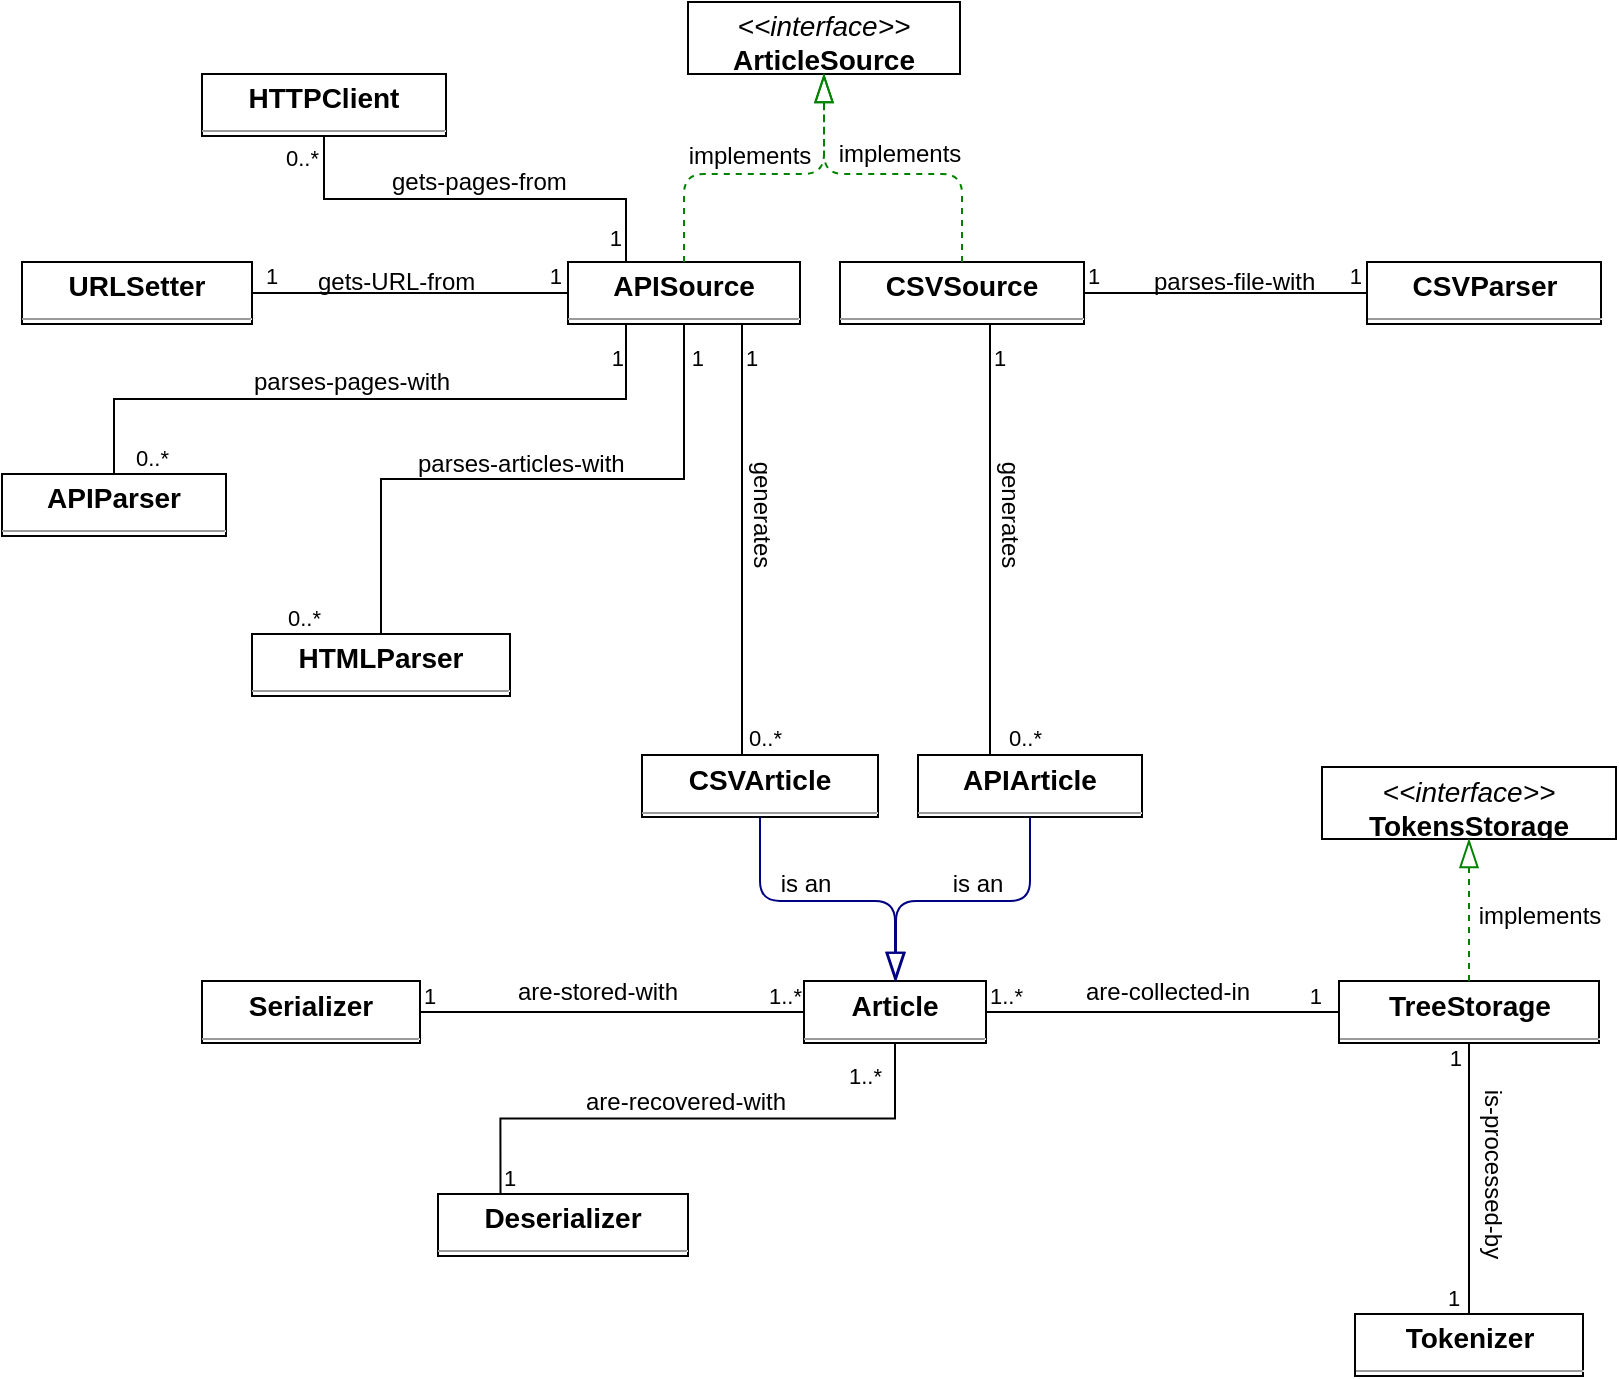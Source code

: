 <mxfile version="21.2.8" type="device">
  <diagram id="H3Rc5xidPyoBvv4M6Mv6" name="Pagina-1">
    <mxGraphModel dx="1501" dy="1421" grid="1" gridSize="10" guides="1" tooltips="1" connect="1" arrows="1" fold="1" page="0" pageScale="1" pageWidth="827" pageHeight="1169" background="none" math="0" shadow="0">
      <root>
        <mxCell id="0" />
        <mxCell id="1" parent="0" />
        <mxCell id="node12" value="&lt;p style=&quot;margin:0px;margin-top:4px;text-align:center;&quot;&gt;&lt;b&gt;APIArticle&lt;/b&gt;&lt;/p&gt;&lt;hr size=&quot;1&quot;/&gt;" style="verticalAlign=top;align=left;overflow=fill;fontSize=14;fontFamily=Helvetica;html=1;rounded=0;shadow=0;comic=0;labelBackgroundColor=none;strokeWidth=1;" parent="1" vertex="1">
          <mxGeometry x="78" y="310.5" width="112" height="31" as="geometry" />
        </mxCell>
        <mxCell id="node3" value="&lt;p style=&quot;margin:0px;margin-top:4px;text-align:center;&quot;&gt;&lt;b&gt;APIParser&lt;/b&gt;&lt;/p&gt;&lt;hr size=&quot;1&quot;/&gt;" style="verticalAlign=top;align=left;overflow=fill;fontSize=14;fontFamily=Helvetica;html=1;rounded=0;shadow=0;comic=0;labelBackgroundColor=none;strokeWidth=1;" parent="1" vertex="1">
          <mxGeometry x="-380" y="170" width="112" height="31" as="geometry" />
        </mxCell>
        <mxCell id="node5" value="&lt;p style=&quot;margin:0px;margin-top:4px;text-align:center;&quot;&gt;&lt;b&gt;APISource&lt;/b&gt;&lt;/p&gt;&lt;hr size=&quot;1&quot;/&gt;" style="verticalAlign=top;align=left;overflow=fill;fontSize=14;fontFamily=Helvetica;html=1;rounded=0;shadow=0;comic=0;labelBackgroundColor=none;strokeWidth=1;" parent="1" vertex="1">
          <mxGeometry x="-97" y="64" width="116" height="31" as="geometry" />
        </mxCell>
        <mxCell id="node15" value="&lt;p style=&quot;margin:0px;margin-top:4px;text-align:center;&quot;&gt;&lt;b&gt;Article&lt;/b&gt;&lt;/p&gt;&lt;hr size=&quot;1&quot;/&gt;" style="verticalAlign=top;align=left;overflow=fill;fontSize=14;fontFamily=Helvetica;html=1;rounded=0;shadow=0;comic=0;labelBackgroundColor=none;strokeWidth=1;" parent="1" vertex="1">
          <mxGeometry x="21" y="423.5" width="91" height="31" as="geometry" />
        </mxCell>
        <mxCell id="node4" value="&lt;p style=&quot;margin:0px;margin-top:4px;text-align:center;&quot;&gt;&lt;i&gt;&amp;lt;&amp;lt;interface&amp;gt;&amp;gt;&lt;/i&gt;&lt;br/&gt;&lt;b&gt;ArticleSource&lt;/b&gt;&lt;/p&gt;&lt;hr size=&quot;1&quot;/&gt;" style="verticalAlign=top;align=left;overflow=fill;fontSize=14;fontFamily=Helvetica;html=1;rounded=0;shadow=0;comic=0;labelBackgroundColor=none;strokeWidth=1;" parent="1" vertex="1">
          <mxGeometry x="-37" y="-66" width="136" height="36" as="geometry" />
        </mxCell>
        <mxCell id="node9" value="&lt;p style=&quot;margin:0px;margin-top:4px;text-align:center;&quot;&gt;&lt;b&gt;CSVArticle&lt;/b&gt;&lt;/p&gt;&lt;hr size=&quot;1&quot;/&gt;" style="verticalAlign=top;align=left;overflow=fill;fontSize=14;fontFamily=Helvetica;html=1;rounded=0;shadow=0;comic=0;labelBackgroundColor=none;strokeWidth=1;" parent="1" vertex="1">
          <mxGeometry x="-60" y="310.5" width="118" height="31" as="geometry" />
        </mxCell>
        <mxCell id="node10" value="&lt;p style=&quot;margin:0px;margin-top:4px;text-align:center;&quot;&gt;&lt;b&gt;CSVParser&lt;/b&gt;&lt;/p&gt;&lt;hr size=&quot;1&quot;/&gt;" style="verticalAlign=top;align=left;overflow=fill;fontSize=14;fontFamily=Helvetica;html=1;rounded=0;shadow=0;comic=0;labelBackgroundColor=none;strokeWidth=1;" parent="1" vertex="1">
          <mxGeometry x="302.5" y="64" width="117" height="31" as="geometry" />
        </mxCell>
        <mxCell id="node17" value="&lt;p style=&quot;margin:0px;margin-top:4px;text-align:center;&quot;&gt;&lt;b&gt;CSVSource&lt;/b&gt;&lt;/p&gt;&lt;hr size=&quot;1&quot;/&gt;" style="verticalAlign=top;align=left;overflow=fill;fontSize=14;fontFamily=Helvetica;html=1;rounded=0;shadow=0;comic=0;labelBackgroundColor=none;strokeWidth=1;" parent="1" vertex="1">
          <mxGeometry x="39" y="64" width="122" height="31" as="geometry" />
        </mxCell>
        <mxCell id="node16" value="&lt;p style=&quot;margin:0px;margin-top:4px;text-align:center;&quot;&gt;&lt;b&gt;Deserializer&lt;/b&gt;&lt;/p&gt;&lt;hr size=&quot;1&quot;/&gt;" style="verticalAlign=top;align=left;overflow=fill;fontSize=14;fontFamily=Helvetica;html=1;rounded=0;shadow=0;comic=0;labelBackgroundColor=none;strokeWidth=1;" parent="1" vertex="1">
          <mxGeometry x="-162" y="530" width="125" height="31" as="geometry" />
        </mxCell>
        <mxCell id="node7" value="&lt;p style=&quot;margin:0px;margin-top:4px;text-align:center;&quot;&gt;&lt;b&gt;HTMLParser&lt;/b&gt;&lt;/p&gt;&lt;hr size=&quot;1&quot;/&gt;" style="verticalAlign=top;align=left;overflow=fill;fontSize=14;fontFamily=Helvetica;html=1;rounded=0;shadow=0;comic=0;labelBackgroundColor=none;strokeWidth=1;" parent="1" vertex="1">
          <mxGeometry x="-255" y="250" width="129" height="31" as="geometry" />
        </mxCell>
        <mxCell id="node8" value="&lt;p style=&quot;margin:0px;margin-top:4px;text-align:center;&quot;&gt;&lt;b&gt;HTTPClient&lt;/b&gt;&lt;/p&gt;&lt;hr size=&quot;1&quot;/&gt;" style="verticalAlign=top;align=left;overflow=fill;fontSize=14;fontFamily=Helvetica;html=1;rounded=0;shadow=0;comic=0;labelBackgroundColor=none;strokeWidth=1;" parent="1" vertex="1">
          <mxGeometry x="-280" y="-30" width="122" height="31" as="geometry" />
        </mxCell>
        <mxCell id="node11" value="&lt;p style=&quot;margin:0px;margin-top:4px;text-align:center;&quot;&gt;&lt;b&gt;Serializer&lt;/b&gt;&lt;/p&gt;&lt;hr size=&quot;1&quot;/&gt;" style="verticalAlign=top;align=left;overflow=fill;fontSize=14;fontFamily=Helvetica;html=1;rounded=0;shadow=0;comic=0;labelBackgroundColor=none;strokeWidth=1;" parent="1" vertex="1">
          <mxGeometry x="-280" y="423.5" width="109" height="31" as="geometry" />
        </mxCell>
        <mxCell id="node6" value="&lt;p style=&quot;margin:0px;margin-top:4px;text-align:center;&quot;&gt;&lt;b&gt;Tokenizer&lt;/b&gt;&lt;/p&gt;&lt;hr size=&quot;1&quot;/&gt;" style="verticalAlign=top;align=left;overflow=fill;fontSize=14;fontFamily=Helvetica;html=1;rounded=0;shadow=0;comic=0;labelBackgroundColor=none;strokeWidth=1;" parent="1" vertex="1">
          <mxGeometry x="296.5" y="590" width="114" height="31" as="geometry" />
        </mxCell>
        <mxCell id="node13" value="&lt;p style=&quot;margin:0px;margin-top:4px;text-align:center;&quot;&gt;&lt;i&gt;&amp;lt;&amp;lt;interface&amp;gt;&amp;gt;&lt;/i&gt;&lt;br/&gt;&lt;b&gt;TokensStorage&lt;/b&gt;&lt;/p&gt;&lt;hr size=&quot;1&quot;/&gt;" style="verticalAlign=top;align=left;overflow=fill;fontSize=14;fontFamily=Helvetica;html=1;rounded=0;shadow=0;comic=0;labelBackgroundColor=none;strokeWidth=1;" parent="1" vertex="1">
          <mxGeometry x="280" y="316.5" width="147" height="36" as="geometry" />
        </mxCell>
        <mxCell id="node14" value="&lt;p style=&quot;margin:0px;margin-top:4px;text-align:center;&quot;&gt;&lt;b&gt;TreeStorage&lt;/b&gt;&lt;/p&gt;&lt;hr size=&quot;1&quot;/&gt;" style="verticalAlign=top;align=left;overflow=fill;fontSize=14;fontFamily=Helvetica;html=1;rounded=0;shadow=0;comic=0;labelBackgroundColor=none;strokeWidth=1;" parent="1" vertex="1">
          <mxGeometry x="288.5" y="423.5" width="130" height="31" as="geometry" />
        </mxCell>
        <mxCell id="node0" value="&lt;p style=&quot;margin:0px;margin-top:4px;text-align:center;&quot;&gt;&lt;b&gt;URLSetter&lt;/b&gt;&lt;/p&gt;&lt;hr size=&quot;1&quot;/&gt;" style="verticalAlign=top;align=left;overflow=fill;fontSize=14;fontFamily=Helvetica;html=1;rounded=0;shadow=0;comic=0;labelBackgroundColor=none;strokeWidth=1;" parent="1" vertex="1">
          <mxGeometry x="-370" y="64" width="115" height="31" as="geometry" />
        </mxCell>
        <mxCell id="edge4" value="" style="html=1;rounded=1;edgeStyle=orthogonalEdgeStyle;dashed=0;startArrow=none;endArrow=blockThin;endSize=12;strokeColor=#000082;exitX=0.5;exitY=1;exitDx=0;exitDy=0;endFill=0;" parent="1" source="node12" edge="1">
          <mxGeometry width="50" height="50" relative="1" as="geometry">
            <Array as="points">
              <mxPoint x="134" y="383.5" />
              <mxPoint x="67" y="383.5" />
            </Array>
            <mxPoint x="67" y="423.5" as="targetPoint" />
          </mxGeometry>
        </mxCell>
        <mxCell id="edge0" value="" style="html=1;rounded=1;edgeStyle=orthogonalEdgeStyle;dashed=1;startArrow=none;endArrow=blockThin;endSize=12;strokeColor=#008200;exitX=0.500;exitY=0.002;exitDx=0;exitDy=0;endFill=0;" parent="1" source="node5" edge="1">
          <mxGeometry width="50" height="50" relative="1" as="geometry">
            <Array as="points">
              <mxPoint x="-39" y="20" />
              <mxPoint x="31" y="20" />
              <mxPoint x="31" y="-10" />
            </Array>
            <mxPoint x="31" y="-30" as="targetPoint" />
          </mxGeometry>
        </mxCell>
        <mxCell id="edge1" value="" style="html=1;rounded=1;edgeStyle=orthogonalEdgeStyle;dashed=0;startArrow=none;endArrow=blockThin;endSize=12;strokeColor=#000082;exitX=0.5;exitY=1;exitDx=0;exitDy=0;entryX=0.5;entryY=0;entryDx=0;entryDy=0;endFill=0;" parent="1" source="node9" target="node15" edge="1">
          <mxGeometry width="50" height="50" relative="1" as="geometry">
            <Array as="points">
              <mxPoint x="-1" y="383.5" />
              <mxPoint x="67" y="383.5" />
            </Array>
          </mxGeometry>
        </mxCell>
        <mxCell id="edge2" value="" style="html=1;rounded=1;edgeStyle=orthogonalEdgeStyle;dashed=1;startArrow=none;endArrow=blockThin;endSize=12;strokeColor=#008200;exitX=0.500;exitY=0.002;exitDx=0;exitDy=0;endFill=0;" parent="1" source="node17" edge="1">
          <mxGeometry width="50" height="50" relative="1" as="geometry">
            <Array as="points">
              <mxPoint x="100" y="20" />
              <mxPoint x="31" y="20" />
              <mxPoint x="31" />
            </Array>
            <mxPoint x="31" y="-30" as="targetPoint" />
          </mxGeometry>
        </mxCell>
        <mxCell id="edge3" value="" style="html=1;rounded=1;edgeStyle=orthogonalEdgeStyle;dashed=1;startArrow=none;endArrow=blockThin;endSize=12;strokeColor=#008200;exitX=0.500;exitY=0.002;exitDx=0;exitDy=0;entryX=0.500;entryY=1.002;entryDx=0;entryDy=0;endFill=0;" parent="1" source="node14" target="node13" edge="1">
          <mxGeometry width="50" height="50" relative="1" as="geometry">
            <Array as="points" />
          </mxGeometry>
        </mxCell>
        <mxCell id="RuJHTTD1aHRAg2Q4-gnr-3" value="is an" style="text;html=1;strokeColor=none;fillColor=none;align=center;verticalAlign=middle;whiteSpace=wrap;rounded=0;" vertex="1" parent="1">
          <mxGeometry x="7" y="364.5" width="30" height="20" as="geometry" />
        </mxCell>
        <mxCell id="RuJHTTD1aHRAg2Q4-gnr-5" value="is an" style="text;html=1;strokeColor=none;fillColor=none;align=center;verticalAlign=middle;whiteSpace=wrap;rounded=0;" vertex="1" parent="1">
          <mxGeometry x="93" y="364.5" width="30" height="20" as="geometry" />
        </mxCell>
        <mxCell id="RuJHTTD1aHRAg2Q4-gnr-7" value="implements" style="text;html=1;strokeColor=none;fillColor=none;align=center;verticalAlign=middle;whiteSpace=wrap;rounded=0;" vertex="1" parent="1">
          <mxGeometry x="-36" y="1" width="60" height="20" as="geometry" />
        </mxCell>
        <mxCell id="RuJHTTD1aHRAg2Q4-gnr-8" value="implements" style="text;html=1;strokeColor=none;fillColor=none;align=center;verticalAlign=middle;whiteSpace=wrap;rounded=0;" vertex="1" parent="1">
          <mxGeometry x="39" width="60" height="20" as="geometry" />
        </mxCell>
        <mxCell id="RuJHTTD1aHRAg2Q4-gnr-9" value="implements" style="text;html=1;strokeColor=none;fillColor=none;align=center;verticalAlign=middle;whiteSpace=wrap;rounded=0;" vertex="1" parent="1">
          <mxGeometry x="358.5" y="380.5" width="60" height="20" as="geometry" />
        </mxCell>
        <mxCell id="RuJHTTD1aHRAg2Q4-gnr-11" value="" style="endArrow=none;html=1;edgeStyle=orthogonalEdgeStyle;rounded=0;exitX=0.5;exitY=1;exitDx=0;exitDy=0;entryX=0.25;entryY=0;entryDx=0;entryDy=0;" edge="1" parent="1" source="node8" target="node5">
          <mxGeometry relative="1" as="geometry">
            <mxPoint x="-210" y="100" as="sourcePoint" />
            <mxPoint x="-50" y="100" as="targetPoint" />
          </mxGeometry>
        </mxCell>
        <mxCell id="RuJHTTD1aHRAg2Q4-gnr-12" value="0..*" style="edgeLabel;resizable=0;html=1;align=left;verticalAlign=bottom;" connectable="0" vertex="1" parent="RuJHTTD1aHRAg2Q4-gnr-11">
          <mxGeometry x="-1" relative="1" as="geometry">
            <mxPoint x="-21" y="19" as="offset" />
          </mxGeometry>
        </mxCell>
        <mxCell id="RuJHTTD1aHRAg2Q4-gnr-13" value="1" style="edgeLabel;resizable=0;html=1;align=right;verticalAlign=bottom;" connectable="0" vertex="1" parent="RuJHTTD1aHRAg2Q4-gnr-11">
          <mxGeometry x="1" relative="1" as="geometry">
            <mxPoint x="-2" y="-4" as="offset" />
          </mxGeometry>
        </mxCell>
        <mxCell id="RuJHTTD1aHRAg2Q4-gnr-16" value="gets-pages-from" style="text;strokeColor=none;fillColor=none;align=left;verticalAlign=top;spacingLeft=4;spacingRight=4;overflow=hidden;rotatable=0;points=[[0,0.5],[1,0.5]];portConstraint=eastwest;whiteSpace=wrap;html=1;" vertex="1" parent="1">
          <mxGeometry x="-191" y="10" width="111" height="26" as="geometry" />
        </mxCell>
        <mxCell id="RuJHTTD1aHRAg2Q4-gnr-21" value="" style="endArrow=none;html=1;edgeStyle=orthogonalEdgeStyle;rounded=0;entryX=0;entryY=0.5;entryDx=0;entryDy=0;exitX=1;exitY=0.5;exitDx=0;exitDy=0;" edge="1" parent="1" source="node0" target="node5">
          <mxGeometry relative="1" as="geometry">
            <mxPoint x="-240" y="80" as="sourcePoint" />
            <mxPoint x="-100" y="79" as="targetPoint" />
          </mxGeometry>
        </mxCell>
        <mxCell id="RuJHTTD1aHRAg2Q4-gnr-22" value="1" style="edgeLabel;resizable=0;html=1;align=left;verticalAlign=bottom;" connectable="0" vertex="1" parent="RuJHTTD1aHRAg2Q4-gnr-21">
          <mxGeometry x="-1" relative="1" as="geometry">
            <mxPoint x="5" as="offset" />
          </mxGeometry>
        </mxCell>
        <mxCell id="RuJHTTD1aHRAg2Q4-gnr-23" value="1" style="edgeLabel;resizable=0;html=1;align=right;verticalAlign=bottom;" connectable="0" vertex="1" parent="RuJHTTD1aHRAg2Q4-gnr-21">
          <mxGeometry x="1" relative="1" as="geometry">
            <mxPoint x="-3" as="offset" />
          </mxGeometry>
        </mxCell>
        <mxCell id="RuJHTTD1aHRAg2Q4-gnr-24" value="gets-URL-from" style="text;strokeColor=none;fillColor=none;align=left;verticalAlign=top;spacingLeft=4;spacingRight=4;overflow=hidden;rotatable=0;points=[[0,0.5],[1,0.5]];portConstraint=eastwest;whiteSpace=wrap;html=1;" vertex="1" parent="1">
          <mxGeometry x="-228" y="60" width="100" height="26" as="geometry" />
        </mxCell>
        <mxCell id="RuJHTTD1aHRAg2Q4-gnr-25" value="" style="endArrow=none;html=1;edgeStyle=orthogonalEdgeStyle;rounded=0;exitX=0.5;exitY=0;exitDx=0;exitDy=0;entryX=0.25;entryY=1;entryDx=0;entryDy=0;" edge="1" parent="1" source="node3" target="node5">
          <mxGeometry relative="1" as="geometry">
            <mxPoint x="-250" y="140" as="sourcePoint" />
            <mxPoint x="-90" y="140" as="targetPoint" />
          </mxGeometry>
        </mxCell>
        <mxCell id="RuJHTTD1aHRAg2Q4-gnr-26" value="0..*" style="edgeLabel;resizable=0;html=1;align=left;verticalAlign=bottom;" connectable="0" vertex="1" parent="RuJHTTD1aHRAg2Q4-gnr-25">
          <mxGeometry x="-1" relative="1" as="geometry">
            <mxPoint x="9" as="offset" />
          </mxGeometry>
        </mxCell>
        <mxCell id="RuJHTTD1aHRAg2Q4-gnr-27" value="1" style="edgeLabel;resizable=0;html=1;align=right;verticalAlign=bottom;" connectable="0" vertex="1" parent="RuJHTTD1aHRAg2Q4-gnr-25">
          <mxGeometry x="1" relative="1" as="geometry">
            <mxPoint x="-1" y="25" as="offset" />
          </mxGeometry>
        </mxCell>
        <mxCell id="RuJHTTD1aHRAg2Q4-gnr-28" value="parses-pages-with" style="text;strokeColor=none;fillColor=none;align=left;verticalAlign=top;spacingLeft=4;spacingRight=4;overflow=hidden;rotatable=0;points=[[0,0.5],[1,0.5]];portConstraint=eastwest;whiteSpace=wrap;html=1;" vertex="1" parent="1">
          <mxGeometry x="-260" y="110" width="111" height="26" as="geometry" />
        </mxCell>
        <mxCell id="RuJHTTD1aHRAg2Q4-gnr-32" value="" style="endArrow=none;html=1;edgeStyle=orthogonalEdgeStyle;rounded=0;exitX=0.5;exitY=0;exitDx=0;exitDy=0;entryX=0.5;entryY=1;entryDx=0;entryDy=0;" edge="1" parent="1" source="node7" target="node5">
          <mxGeometry relative="1" as="geometry">
            <mxPoint x="-90" y="160" as="sourcePoint" />
            <mxPoint x="70" y="160" as="targetPoint" />
          </mxGeometry>
        </mxCell>
        <mxCell id="RuJHTTD1aHRAg2Q4-gnr-33" value="0..*" style="edgeLabel;resizable=0;html=1;align=left;verticalAlign=bottom;" connectable="0" vertex="1" parent="RuJHTTD1aHRAg2Q4-gnr-32">
          <mxGeometry x="-1" relative="1" as="geometry">
            <mxPoint x="-49" as="offset" />
          </mxGeometry>
        </mxCell>
        <mxCell id="RuJHTTD1aHRAg2Q4-gnr-34" value="1" style="edgeLabel;resizable=0;html=1;align=right;verticalAlign=bottom;" connectable="0" vertex="1" parent="RuJHTTD1aHRAg2Q4-gnr-32">
          <mxGeometry x="1" relative="1" as="geometry">
            <mxPoint x="10" y="25" as="offset" />
          </mxGeometry>
        </mxCell>
        <mxCell id="RuJHTTD1aHRAg2Q4-gnr-35" value="parses-articles-with" style="text;strokeColor=none;fillColor=none;align=left;verticalAlign=top;spacingLeft=4;spacingRight=4;overflow=hidden;rotatable=0;points=[[0,0.5],[1,0.5]];portConstraint=eastwest;whiteSpace=wrap;html=1;" vertex="1" parent="1">
          <mxGeometry x="-178" y="151" width="120" height="26" as="geometry" />
        </mxCell>
        <mxCell id="RuJHTTD1aHRAg2Q4-gnr-36" value="" style="endArrow=none;html=1;edgeStyle=orthogonalEdgeStyle;rounded=0;exitX=1;exitY=0.5;exitDx=0;exitDy=0;entryX=0;entryY=0.5;entryDx=0;entryDy=0;" edge="1" parent="1" source="node17" target="node10">
          <mxGeometry relative="1" as="geometry">
            <mxPoint x="161" y="130" as="sourcePoint" />
            <mxPoint x="321" y="130" as="targetPoint" />
          </mxGeometry>
        </mxCell>
        <mxCell id="RuJHTTD1aHRAg2Q4-gnr-37" value="1" style="edgeLabel;resizable=0;html=1;align=left;verticalAlign=bottom;" connectable="0" vertex="1" parent="RuJHTTD1aHRAg2Q4-gnr-36">
          <mxGeometry x="-1" relative="1" as="geometry" />
        </mxCell>
        <mxCell id="RuJHTTD1aHRAg2Q4-gnr-38" value="1" style="edgeLabel;resizable=0;html=1;align=right;verticalAlign=bottom;" connectable="0" vertex="1" parent="RuJHTTD1aHRAg2Q4-gnr-36">
          <mxGeometry x="1" relative="1" as="geometry">
            <mxPoint x="-2" as="offset" />
          </mxGeometry>
        </mxCell>
        <mxCell id="RuJHTTD1aHRAg2Q4-gnr-39" value="parses-file-with" style="text;strokeColor=none;fillColor=none;align=left;verticalAlign=top;spacingLeft=4;spacingRight=4;overflow=hidden;rotatable=0;points=[[0,0.5],[1,0.5]];portConstraint=eastwest;whiteSpace=wrap;html=1;" vertex="1" parent="1">
          <mxGeometry x="190" y="60" width="100" height="26" as="geometry" />
        </mxCell>
        <mxCell id="RuJHTTD1aHRAg2Q4-gnr-47" value="" style="endArrow=none;html=1;edgeStyle=orthogonalEdgeStyle;rounded=0;exitX=0.75;exitY=1;exitDx=0;exitDy=0;entryX=0.25;entryY=0;entryDx=0;entryDy=0;" edge="1" parent="1" source="node5" target="node9">
          <mxGeometry relative="1" as="geometry">
            <mxPoint x="-1.31" y="100" as="sourcePoint" />
            <mxPoint x="-1.31" y="296" as="targetPoint" />
            <Array as="points">
              <mxPoint x="-10" y="310" />
            </Array>
          </mxGeometry>
        </mxCell>
        <mxCell id="RuJHTTD1aHRAg2Q4-gnr-48" value="&lt;font style=&quot;font-size: 11px;&quot;&gt;1&lt;/font&gt;" style="edgeLabel;resizable=0;html=1;align=left;verticalAlign=bottom;" connectable="0" vertex="1" parent="RuJHTTD1aHRAg2Q4-gnr-47">
          <mxGeometry x="-1" relative="1" as="geometry">
            <mxPoint y="25" as="offset" />
          </mxGeometry>
        </mxCell>
        <mxCell id="RuJHTTD1aHRAg2Q4-gnr-49" value="&lt;font style=&quot;font-size: 11px;&quot;&gt;0..*&lt;/font&gt;" style="edgeLabel;resizable=0;html=1;align=right;verticalAlign=bottom;" connectable="0" vertex="1" parent="RuJHTTD1aHRAg2Q4-gnr-47">
          <mxGeometry x="1" relative="1" as="geometry">
            <mxPoint x="41" as="offset" />
          </mxGeometry>
        </mxCell>
        <mxCell id="RuJHTTD1aHRAg2Q4-gnr-52" value="&lt;span style=&quot;font-weight: normal;&quot;&gt;&lt;font style=&quot;font-size: 12px;&quot;&gt;generates&lt;/font&gt;&lt;/span&gt;" style="text;strokeColor=none;fillColor=none;html=1;fontSize=24;fontStyle=1;verticalAlign=middle;align=center;rotation=90;" vertex="1" parent="1">
          <mxGeometry x="-31" y="180" width="70" height="20" as="geometry" />
        </mxCell>
        <mxCell id="RuJHTTD1aHRAg2Q4-gnr-57" value="" style="endArrow=none;html=1;edgeStyle=orthogonalEdgeStyle;rounded=0;exitX=0.75;exitY=1;exitDx=0;exitDy=0;" edge="1" parent="1">
          <mxGeometry relative="1" as="geometry">
            <mxPoint x="114" y="95" as="sourcePoint" />
            <mxPoint x="114" y="310" as="targetPoint" />
            <Array as="points">
              <mxPoint x="114" y="300" />
            </Array>
          </mxGeometry>
        </mxCell>
        <mxCell id="RuJHTTD1aHRAg2Q4-gnr-58" value="&lt;font style=&quot;font-size: 11px;&quot;&gt;1&lt;/font&gt;" style="edgeLabel;resizable=0;html=1;align=left;verticalAlign=bottom;" connectable="0" vertex="1" parent="RuJHTTD1aHRAg2Q4-gnr-57">
          <mxGeometry x="-1" relative="1" as="geometry">
            <mxPoint y="25" as="offset" />
          </mxGeometry>
        </mxCell>
        <mxCell id="RuJHTTD1aHRAg2Q4-gnr-59" value="&lt;font style=&quot;font-size: 11px;&quot;&gt;0..*&lt;/font&gt;" style="edgeLabel;resizable=0;html=1;align=right;verticalAlign=bottom;" connectable="0" vertex="1" parent="RuJHTTD1aHRAg2Q4-gnr-57">
          <mxGeometry x="1" relative="1" as="geometry">
            <mxPoint x="26" as="offset" />
          </mxGeometry>
        </mxCell>
        <mxCell id="RuJHTTD1aHRAg2Q4-gnr-60" value="&lt;span style=&quot;font-weight: normal;&quot;&gt;&lt;font style=&quot;font-size: 12px;&quot;&gt;generates&lt;/font&gt;&lt;/span&gt;" style="text;strokeColor=none;fillColor=none;html=1;fontSize=24;fontStyle=1;verticalAlign=middle;align=center;rotation=90;" vertex="1" parent="1">
          <mxGeometry x="93" y="180" width="70" height="20" as="geometry" />
        </mxCell>
        <mxCell id="RuJHTTD1aHRAg2Q4-gnr-61" value="" style="endArrow=none;html=1;edgeStyle=orthogonalEdgeStyle;rounded=0;exitX=1;exitY=0.5;exitDx=0;exitDy=0;entryX=0;entryY=0.5;entryDx=0;entryDy=0;" edge="1" parent="1" source="node11" target="node15">
          <mxGeometry relative="1" as="geometry">
            <mxPoint x="-30" y="390" as="sourcePoint" />
            <mxPoint x="130" y="390" as="targetPoint" />
          </mxGeometry>
        </mxCell>
        <mxCell id="RuJHTTD1aHRAg2Q4-gnr-62" value="1" style="edgeLabel;resizable=0;html=1;align=left;verticalAlign=bottom;" connectable="0" vertex="1" parent="RuJHTTD1aHRAg2Q4-gnr-61">
          <mxGeometry x="-1" relative="1" as="geometry" />
        </mxCell>
        <mxCell id="RuJHTTD1aHRAg2Q4-gnr-63" value="1..*" style="edgeLabel;resizable=0;html=1;align=right;verticalAlign=bottom;" connectable="0" vertex="1" parent="RuJHTTD1aHRAg2Q4-gnr-61">
          <mxGeometry x="1" relative="1" as="geometry">
            <mxPoint x="-1" as="offset" />
          </mxGeometry>
        </mxCell>
        <mxCell id="RuJHTTD1aHRAg2Q4-gnr-64" value="are-stored-with" style="text;strokeColor=none;fillColor=none;align=left;verticalAlign=top;spacingLeft=4;spacingRight=4;overflow=hidden;rotatable=0;points=[[0,0.5],[1,0.5]];portConstraint=eastwest;whiteSpace=wrap;html=1;" vertex="1" parent="1">
          <mxGeometry x="-128" y="415" width="110" height="26" as="geometry" />
        </mxCell>
        <mxCell id="RuJHTTD1aHRAg2Q4-gnr-65" value="" style="endArrow=none;html=1;edgeStyle=orthogonalEdgeStyle;rounded=0;exitX=0.25;exitY=0;exitDx=0;exitDy=0;entryX=0.5;entryY=1;entryDx=0;entryDy=0;" edge="1" parent="1" source="node16" target="node15">
          <mxGeometry relative="1" as="geometry">
            <mxPoint x="-100" y="390" as="sourcePoint" />
            <mxPoint x="60" y="390" as="targetPoint" />
          </mxGeometry>
        </mxCell>
        <mxCell id="RuJHTTD1aHRAg2Q4-gnr-66" value="1" style="edgeLabel;resizable=0;html=1;align=left;verticalAlign=bottom;" connectable="0" vertex="1" parent="RuJHTTD1aHRAg2Q4-gnr-65">
          <mxGeometry x="-1" relative="1" as="geometry" />
        </mxCell>
        <mxCell id="RuJHTTD1aHRAg2Q4-gnr-67" value="1..*" style="edgeLabel;resizable=0;html=1;align=right;verticalAlign=bottom;" connectable="0" vertex="1" parent="RuJHTTD1aHRAg2Q4-gnr-65">
          <mxGeometry x="1" relative="1" as="geometry">
            <mxPoint x="-6" y="25" as="offset" />
          </mxGeometry>
        </mxCell>
        <mxCell id="RuJHTTD1aHRAg2Q4-gnr-68" value="are-recovered-with" style="text;strokeColor=none;fillColor=none;align=left;verticalAlign=top;spacingLeft=4;spacingRight=4;overflow=hidden;rotatable=0;points=[[0,0.5],[1,0.5]];portConstraint=eastwest;whiteSpace=wrap;html=1;" vertex="1" parent="1">
          <mxGeometry x="-94" y="470" width="124" height="26" as="geometry" />
        </mxCell>
        <mxCell id="RuJHTTD1aHRAg2Q4-gnr-69" value="" style="endArrow=none;html=1;edgeStyle=orthogonalEdgeStyle;rounded=0;exitX=1;exitY=0.5;exitDx=0;exitDy=0;entryX=0;entryY=0.5;entryDx=0;entryDy=0;" edge="1" parent="1" source="node15" target="node14">
          <mxGeometry relative="1" as="geometry">
            <mxPoint x="123" y="441" as="sourcePoint" />
            <mxPoint x="283" y="441" as="targetPoint" />
          </mxGeometry>
        </mxCell>
        <mxCell id="RuJHTTD1aHRAg2Q4-gnr-70" value="1..*" style="edgeLabel;resizable=0;html=1;align=left;verticalAlign=bottom;" connectable="0" vertex="1" parent="RuJHTTD1aHRAg2Q4-gnr-69">
          <mxGeometry x="-1" relative="1" as="geometry" />
        </mxCell>
        <mxCell id="RuJHTTD1aHRAg2Q4-gnr-71" value="1" style="edgeLabel;resizable=0;html=1;align=right;verticalAlign=bottom;" connectable="0" vertex="1" parent="RuJHTTD1aHRAg2Q4-gnr-69">
          <mxGeometry x="1" relative="1" as="geometry">
            <mxPoint x="-8" as="offset" />
          </mxGeometry>
        </mxCell>
        <mxCell id="RuJHTTD1aHRAg2Q4-gnr-72" value="are-collected-in" style="text;strokeColor=none;fillColor=none;align=left;verticalAlign=top;spacingLeft=4;spacingRight=4;overflow=hidden;rotatable=0;points=[[0,0.5],[1,0.5]];portConstraint=eastwest;whiteSpace=wrap;html=1;" vertex="1" parent="1">
          <mxGeometry x="156" y="415" width="124" height="26" as="geometry" />
        </mxCell>
        <mxCell id="RuJHTTD1aHRAg2Q4-gnr-73" value="" style="endArrow=none;html=1;edgeStyle=orthogonalEdgeStyle;rounded=0;exitX=0.5;exitY=0;exitDx=0;exitDy=0;entryX=0.5;entryY=1;entryDx=0;entryDy=0;" edge="1" parent="1" source="node6" target="node14">
          <mxGeometry relative="1" as="geometry">
            <mxPoint x="190" y="490" as="sourcePoint" />
            <mxPoint x="350" y="490" as="targetPoint" />
          </mxGeometry>
        </mxCell>
        <mxCell id="RuJHTTD1aHRAg2Q4-gnr-74" value="1" style="edgeLabel;resizable=0;html=1;align=left;verticalAlign=bottom;" connectable="0" vertex="1" parent="RuJHTTD1aHRAg2Q4-gnr-73">
          <mxGeometry x="-1" relative="1" as="geometry">
            <mxPoint x="-13" as="offset" />
          </mxGeometry>
        </mxCell>
        <mxCell id="RuJHTTD1aHRAg2Q4-gnr-75" value="1" style="edgeLabel;resizable=0;html=1;align=right;verticalAlign=bottom;" connectable="0" vertex="1" parent="RuJHTTD1aHRAg2Q4-gnr-73">
          <mxGeometry x="1" relative="1" as="geometry">
            <mxPoint x="-3" y="16" as="offset" />
          </mxGeometry>
        </mxCell>
        <mxCell id="RuJHTTD1aHRAg2Q4-gnr-76" value="is-processed-by" style="text;html=1;strokeColor=none;fillColor=none;align=center;verticalAlign=middle;whiteSpace=wrap;rounded=0;rotation=90;" vertex="1" parent="1">
          <mxGeometry x="320" y="510" width="90.5" height="20" as="geometry" />
        </mxCell>
      </root>
    </mxGraphModel>
  </diagram>
</mxfile>
